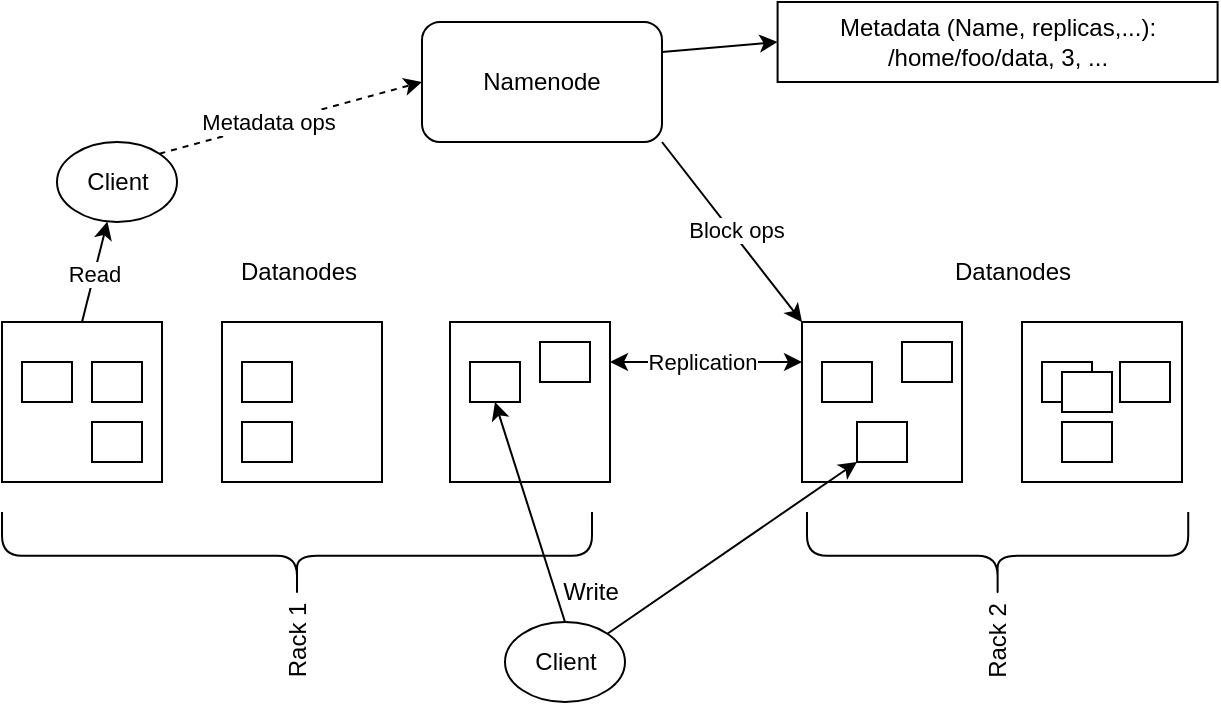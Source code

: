 <mxfile version="26.2.13">
  <diagram name="第 1 页" id="9udhUbv50Mvt0HYf2Uzb">
    <mxGraphModel dx="903" dy="581" grid="0" gridSize="10" guides="1" tooltips="1" connect="1" arrows="1" fold="1" page="1" pageScale="1" pageWidth="827" pageHeight="1169" math="0" shadow="0">
      <root>
        <mxCell id="0" />
        <mxCell id="1" parent="0" />
        <mxCell id="K7hzjgaBBB_tTIZHZdS5-22" value="" style="whiteSpace=wrap;html=1;aspect=fixed;" vertex="1" parent="1">
          <mxGeometry x="510" y="430" width="80" height="80" as="geometry" />
        </mxCell>
        <mxCell id="K7hzjgaBBB_tTIZHZdS5-18" value="" style="whiteSpace=wrap;html=1;aspect=fixed;" vertex="1" parent="1">
          <mxGeometry x="334" y="430" width="80" height="80" as="geometry" />
        </mxCell>
        <mxCell id="K7hzjgaBBB_tTIZHZdS5-45" style="rounded=0;orthogonalLoop=1;jettySize=auto;html=1;exitX=1;exitY=1;exitDx=0;exitDy=0;entryX=0;entryY=0;entryDx=0;entryDy=0;" edge="1" parent="1" source="K7hzjgaBBB_tTIZHZdS5-2" target="K7hzjgaBBB_tTIZHZdS5-22">
          <mxGeometry relative="1" as="geometry" />
        </mxCell>
        <mxCell id="K7hzjgaBBB_tTIZHZdS5-46" value="Block ops" style="edgeLabel;html=1;align=center;verticalAlign=middle;resizable=0;points=[];" vertex="1" connectable="0" parent="K7hzjgaBBB_tTIZHZdS5-45">
          <mxGeometry x="0.001" y="2" relative="1" as="geometry">
            <mxPoint as="offset" />
          </mxGeometry>
        </mxCell>
        <mxCell id="K7hzjgaBBB_tTIZHZdS5-48" style="rounded=0;orthogonalLoop=1;jettySize=auto;html=1;exitX=1;exitY=0.25;exitDx=0;exitDy=0;entryX=0;entryY=0.5;entryDx=0;entryDy=0;" edge="1" parent="1" source="K7hzjgaBBB_tTIZHZdS5-2" target="K7hzjgaBBB_tTIZHZdS5-47">
          <mxGeometry relative="1" as="geometry" />
        </mxCell>
        <mxCell id="K7hzjgaBBB_tTIZHZdS5-2" value="Namenode" style="rounded=1;whiteSpace=wrap;html=1;" vertex="1" parent="1">
          <mxGeometry x="320" y="280" width="120" height="60" as="geometry" />
        </mxCell>
        <mxCell id="K7hzjgaBBB_tTIZHZdS5-31" style="rounded=0;orthogonalLoop=1;jettySize=auto;html=1;exitX=1;exitY=0;exitDx=0;exitDy=0;entryX=0;entryY=0.5;entryDx=0;entryDy=0;dashed=1;" edge="1" parent="1" source="K7hzjgaBBB_tTIZHZdS5-3" target="K7hzjgaBBB_tTIZHZdS5-2">
          <mxGeometry relative="1" as="geometry" />
        </mxCell>
        <mxCell id="K7hzjgaBBB_tTIZHZdS5-32" value="Metadata ops" style="edgeLabel;html=1;align=center;verticalAlign=middle;resizable=0;points=[];" vertex="1" connectable="0" parent="K7hzjgaBBB_tTIZHZdS5-31">
          <mxGeometry x="-0.29" y="1" relative="1" as="geometry">
            <mxPoint x="8" y="-2" as="offset" />
          </mxGeometry>
        </mxCell>
        <mxCell id="K7hzjgaBBB_tTIZHZdS5-3" value="Client" style="ellipse;whiteSpace=wrap;html=1;" vertex="1" parent="1">
          <mxGeometry x="137.5" y="340" width="60" height="40" as="geometry" />
        </mxCell>
        <mxCell id="K7hzjgaBBB_tTIZHZdS5-50" style="rounded=0;orthogonalLoop=1;jettySize=auto;html=1;exitX=1;exitY=0;exitDx=0;exitDy=0;entryX=0;entryY=1;entryDx=0;entryDy=0;" edge="1" parent="1" source="K7hzjgaBBB_tTIZHZdS5-4" target="K7hzjgaBBB_tTIZHZdS5-25">
          <mxGeometry relative="1" as="geometry" />
        </mxCell>
        <mxCell id="K7hzjgaBBB_tTIZHZdS5-4" value="Client" style="ellipse;whiteSpace=wrap;html=1;" vertex="1" parent="1">
          <mxGeometry x="361.5" y="580" width="60" height="40" as="geometry" />
        </mxCell>
        <mxCell id="K7hzjgaBBB_tTIZHZdS5-49" style="rounded=0;orthogonalLoop=1;jettySize=auto;html=1;exitX=0.5;exitY=0;exitDx=0;exitDy=0;entryX=0.5;entryY=1;entryDx=0;entryDy=0;" edge="1" parent="1" source="K7hzjgaBBB_tTIZHZdS5-4" target="K7hzjgaBBB_tTIZHZdS5-19">
          <mxGeometry relative="1" as="geometry" />
        </mxCell>
        <mxCell id="K7hzjgaBBB_tTIZHZdS5-34" style="rounded=0;orthogonalLoop=1;jettySize=auto;html=1;exitX=0.5;exitY=0;exitDx=0;exitDy=0;" edge="1" parent="1" source="K7hzjgaBBB_tTIZHZdS5-5" target="K7hzjgaBBB_tTIZHZdS5-3">
          <mxGeometry relative="1" as="geometry" />
        </mxCell>
        <mxCell id="K7hzjgaBBB_tTIZHZdS5-35" value="Read" style="edgeLabel;html=1;align=center;verticalAlign=middle;resizable=0;points=[];" vertex="1" connectable="0" parent="K7hzjgaBBB_tTIZHZdS5-34">
          <mxGeometry x="-0.045" relative="1" as="geometry">
            <mxPoint as="offset" />
          </mxGeometry>
        </mxCell>
        <mxCell id="K7hzjgaBBB_tTIZHZdS5-5" value="" style="whiteSpace=wrap;html=1;aspect=fixed;" vertex="1" parent="1">
          <mxGeometry x="110" y="430" width="80" height="80" as="geometry" />
        </mxCell>
        <mxCell id="K7hzjgaBBB_tTIZHZdS5-6" value="" style="rounded=0;whiteSpace=wrap;html=1;" vertex="1" parent="1">
          <mxGeometry x="120" y="450" width="25" height="20" as="geometry" />
        </mxCell>
        <mxCell id="K7hzjgaBBB_tTIZHZdS5-7" value="" style="rounded=0;whiteSpace=wrap;html=1;" vertex="1" parent="1">
          <mxGeometry x="155" y="450" width="25" height="20" as="geometry" />
        </mxCell>
        <mxCell id="K7hzjgaBBB_tTIZHZdS5-8" value="" style="rounded=0;whiteSpace=wrap;html=1;" vertex="1" parent="1">
          <mxGeometry x="155" y="480" width="25" height="20" as="geometry" />
        </mxCell>
        <mxCell id="K7hzjgaBBB_tTIZHZdS5-14" value="" style="whiteSpace=wrap;html=1;aspect=fixed;" vertex="1" parent="1">
          <mxGeometry x="220" y="430" width="80" height="80" as="geometry" />
        </mxCell>
        <mxCell id="K7hzjgaBBB_tTIZHZdS5-15" value="" style="rounded=0;whiteSpace=wrap;html=1;" vertex="1" parent="1">
          <mxGeometry x="230" y="450" width="25" height="20" as="geometry" />
        </mxCell>
        <mxCell id="K7hzjgaBBB_tTIZHZdS5-17" value="" style="rounded=0;whiteSpace=wrap;html=1;" vertex="1" parent="1">
          <mxGeometry x="230" y="480" width="25" height="20" as="geometry" />
        </mxCell>
        <mxCell id="K7hzjgaBBB_tTIZHZdS5-43" style="edgeStyle=orthogonalEdgeStyle;rounded=0;orthogonalLoop=1;jettySize=auto;html=1;exitX=1;exitY=0.25;exitDx=0;exitDy=0;entryX=0;entryY=0.25;entryDx=0;entryDy=0;startArrow=classic;startFill=1;" edge="1" parent="1" source="K7hzjgaBBB_tTIZHZdS5-18" target="K7hzjgaBBB_tTIZHZdS5-22">
          <mxGeometry relative="1" as="geometry" />
        </mxCell>
        <mxCell id="K7hzjgaBBB_tTIZHZdS5-44" value="Replication" style="edgeLabel;html=1;align=center;verticalAlign=middle;resizable=0;points=[];" vertex="1" connectable="0" parent="K7hzjgaBBB_tTIZHZdS5-43">
          <mxGeometry x="-0.229" y="2" relative="1" as="geometry">
            <mxPoint x="9" y="2" as="offset" />
          </mxGeometry>
        </mxCell>
        <mxCell id="K7hzjgaBBB_tTIZHZdS5-19" value="" style="rounded=0;whiteSpace=wrap;html=1;" vertex="1" parent="1">
          <mxGeometry x="344" y="450" width="25" height="20" as="geometry" />
        </mxCell>
        <mxCell id="K7hzjgaBBB_tTIZHZdS5-20" value="" style="rounded=0;whiteSpace=wrap;html=1;" vertex="1" parent="1">
          <mxGeometry x="379" y="440" width="25" height="20" as="geometry" />
        </mxCell>
        <mxCell id="K7hzjgaBBB_tTIZHZdS5-23" value="" style="rounded=0;whiteSpace=wrap;html=1;" vertex="1" parent="1">
          <mxGeometry x="520" y="450" width="25" height="20" as="geometry" />
        </mxCell>
        <mxCell id="K7hzjgaBBB_tTIZHZdS5-24" value="" style="rounded=0;whiteSpace=wrap;html=1;" vertex="1" parent="1">
          <mxGeometry x="560" y="440" width="25" height="20" as="geometry" />
        </mxCell>
        <mxCell id="K7hzjgaBBB_tTIZHZdS5-25" value="" style="rounded=0;whiteSpace=wrap;html=1;" vertex="1" parent="1">
          <mxGeometry x="537.5" y="480" width="25" height="20" as="geometry" />
        </mxCell>
        <mxCell id="K7hzjgaBBB_tTIZHZdS5-26" value="" style="whiteSpace=wrap;html=1;aspect=fixed;" vertex="1" parent="1">
          <mxGeometry x="620" y="430" width="80" height="80" as="geometry" />
        </mxCell>
        <mxCell id="K7hzjgaBBB_tTIZHZdS5-27" value="" style="rounded=0;whiteSpace=wrap;html=1;" vertex="1" parent="1">
          <mxGeometry x="630" y="450" width="25" height="20" as="geometry" />
        </mxCell>
        <mxCell id="K7hzjgaBBB_tTIZHZdS5-28" value="" style="rounded=0;whiteSpace=wrap;html=1;" vertex="1" parent="1">
          <mxGeometry x="669" y="450" width="25" height="20" as="geometry" />
        </mxCell>
        <mxCell id="K7hzjgaBBB_tTIZHZdS5-29" value="" style="rounded=0;whiteSpace=wrap;html=1;" vertex="1" parent="1">
          <mxGeometry x="640" y="480" width="25" height="20" as="geometry" />
        </mxCell>
        <mxCell id="K7hzjgaBBB_tTIZHZdS5-33" value="Rack 1" style="shape=curlyBracket;whiteSpace=wrap;html=1;rounded=1;labelPosition=left;verticalLabelPosition=middle;align=right;verticalAlign=middle;rotation=-90;" vertex="1" parent="1">
          <mxGeometry x="235.63" y="399.38" width="43.75" height="295" as="geometry" />
        </mxCell>
        <mxCell id="K7hzjgaBBB_tTIZHZdS5-37" value="Rack 2" style="shape=curlyBracket;whiteSpace=wrap;html=1;rounded=1;labelPosition=left;verticalLabelPosition=middle;align=right;verticalAlign=middle;rotation=-90;" vertex="1" parent="1">
          <mxGeometry x="585.93" y="451.57" width="43.75" height="190.62" as="geometry" />
        </mxCell>
        <mxCell id="K7hzjgaBBB_tTIZHZdS5-41" value="" style="rounded=0;whiteSpace=wrap;html=1;" vertex="1" parent="1">
          <mxGeometry x="640" y="455" width="25" height="20" as="geometry" />
        </mxCell>
        <mxCell id="K7hzjgaBBB_tTIZHZdS5-47" value="Metadata (Name, replicas,...):&lt;div&gt;/home/foo/data, 3, ...&lt;/div&gt;" style="rounded=0;whiteSpace=wrap;html=1;" vertex="1" parent="1">
          <mxGeometry x="497.8" y="270" width="220" height="40" as="geometry" />
        </mxCell>
        <mxCell id="K7hzjgaBBB_tTIZHZdS5-51" value="Write" style="text;html=1;align=center;verticalAlign=middle;resizable=0;points=[];autosize=1;strokeColor=none;fillColor=none;" vertex="1" parent="1">
          <mxGeometry x="379" y="550" width="50" height="30" as="geometry" />
        </mxCell>
        <mxCell id="K7hzjgaBBB_tTIZHZdS5-52" value="Datanodes" style="text;html=1;align=center;verticalAlign=middle;resizable=0;points=[];autosize=1;strokeColor=none;fillColor=none;" vertex="1" parent="1">
          <mxGeometry x="217.51" y="390" width="80" height="30" as="geometry" />
        </mxCell>
        <mxCell id="K7hzjgaBBB_tTIZHZdS5-53" value="Datanodes" style="text;html=1;align=center;verticalAlign=middle;resizable=0;points=[];autosize=1;strokeColor=none;fillColor=none;" vertex="1" parent="1">
          <mxGeometry x="575" y="390" width="80" height="30" as="geometry" />
        </mxCell>
      </root>
    </mxGraphModel>
  </diagram>
</mxfile>
